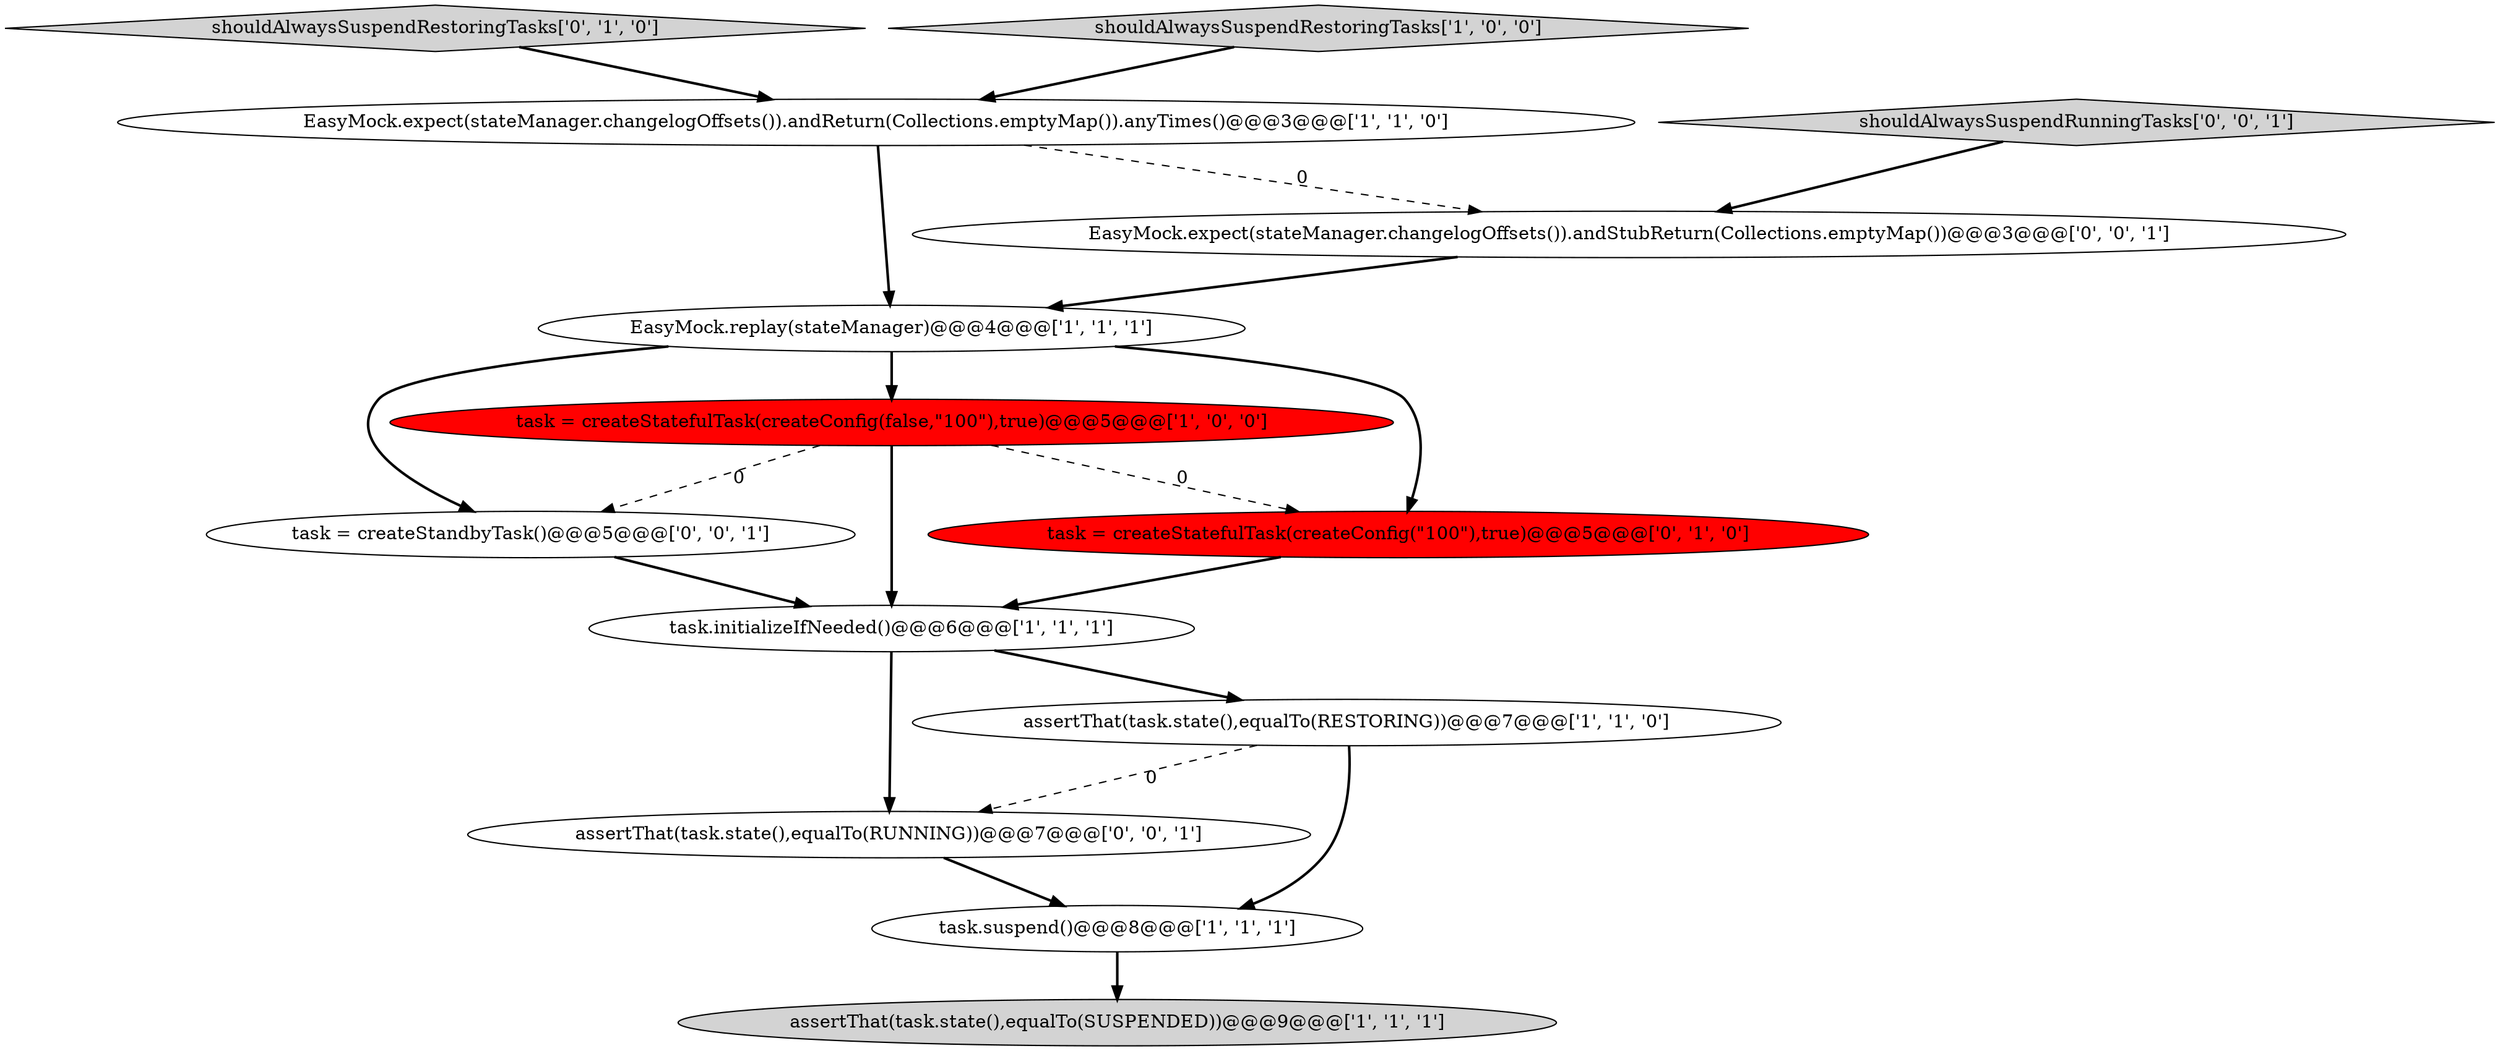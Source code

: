 digraph {
12 [style = filled, label = "shouldAlwaysSuspendRunningTasks['0', '0', '1']", fillcolor = lightgray, shape = diamond image = "AAA0AAABBB3BBB"];
8 [style = filled, label = "shouldAlwaysSuspendRestoringTasks['0', '1', '0']", fillcolor = lightgray, shape = diamond image = "AAA0AAABBB2BBB"];
0 [style = filled, label = "EasyMock.replay(stateManager)@@@4@@@['1', '1', '1']", fillcolor = white, shape = ellipse image = "AAA0AAABBB1BBB"];
6 [style = filled, label = "EasyMock.expect(stateManager.changelogOffsets()).andReturn(Collections.emptyMap()).anyTimes()@@@3@@@['1', '1', '0']", fillcolor = white, shape = ellipse image = "AAA0AAABBB1BBB"];
7 [style = filled, label = "task = createStatefulTask(createConfig(false,\"100\"),true)@@@5@@@['1', '0', '0']", fillcolor = red, shape = ellipse image = "AAA1AAABBB1BBB"];
5 [style = filled, label = "task.suspend()@@@8@@@['1', '1', '1']", fillcolor = white, shape = ellipse image = "AAA0AAABBB1BBB"];
10 [style = filled, label = "assertThat(task.state(),equalTo(RUNNING))@@@7@@@['0', '0', '1']", fillcolor = white, shape = ellipse image = "AAA0AAABBB3BBB"];
13 [style = filled, label = "EasyMock.expect(stateManager.changelogOffsets()).andStubReturn(Collections.emptyMap())@@@3@@@['0', '0', '1']", fillcolor = white, shape = ellipse image = "AAA0AAABBB3BBB"];
1 [style = filled, label = "assertThat(task.state(),equalTo(SUSPENDED))@@@9@@@['1', '1', '1']", fillcolor = lightgray, shape = ellipse image = "AAA0AAABBB1BBB"];
9 [style = filled, label = "task = createStatefulTask(createConfig(\"100\"),true)@@@5@@@['0', '1', '0']", fillcolor = red, shape = ellipse image = "AAA1AAABBB2BBB"];
11 [style = filled, label = "task = createStandbyTask()@@@5@@@['0', '0', '1']", fillcolor = white, shape = ellipse image = "AAA0AAABBB3BBB"];
4 [style = filled, label = "task.initializeIfNeeded()@@@6@@@['1', '1', '1']", fillcolor = white, shape = ellipse image = "AAA0AAABBB1BBB"];
3 [style = filled, label = "assertThat(task.state(),equalTo(RESTORING))@@@7@@@['1', '1', '0']", fillcolor = white, shape = ellipse image = "AAA0AAABBB1BBB"];
2 [style = filled, label = "shouldAlwaysSuspendRestoringTasks['1', '0', '0']", fillcolor = lightgray, shape = diamond image = "AAA0AAABBB1BBB"];
7->11 [style = dashed, label="0"];
4->10 [style = bold, label=""];
12->13 [style = bold, label=""];
4->3 [style = bold, label=""];
5->1 [style = bold, label=""];
0->11 [style = bold, label=""];
3->5 [style = bold, label=""];
0->9 [style = bold, label=""];
6->0 [style = bold, label=""];
8->6 [style = bold, label=""];
11->4 [style = bold, label=""];
7->4 [style = bold, label=""];
10->5 [style = bold, label=""];
6->13 [style = dashed, label="0"];
3->10 [style = dashed, label="0"];
7->9 [style = dashed, label="0"];
2->6 [style = bold, label=""];
9->4 [style = bold, label=""];
13->0 [style = bold, label=""];
0->7 [style = bold, label=""];
}
